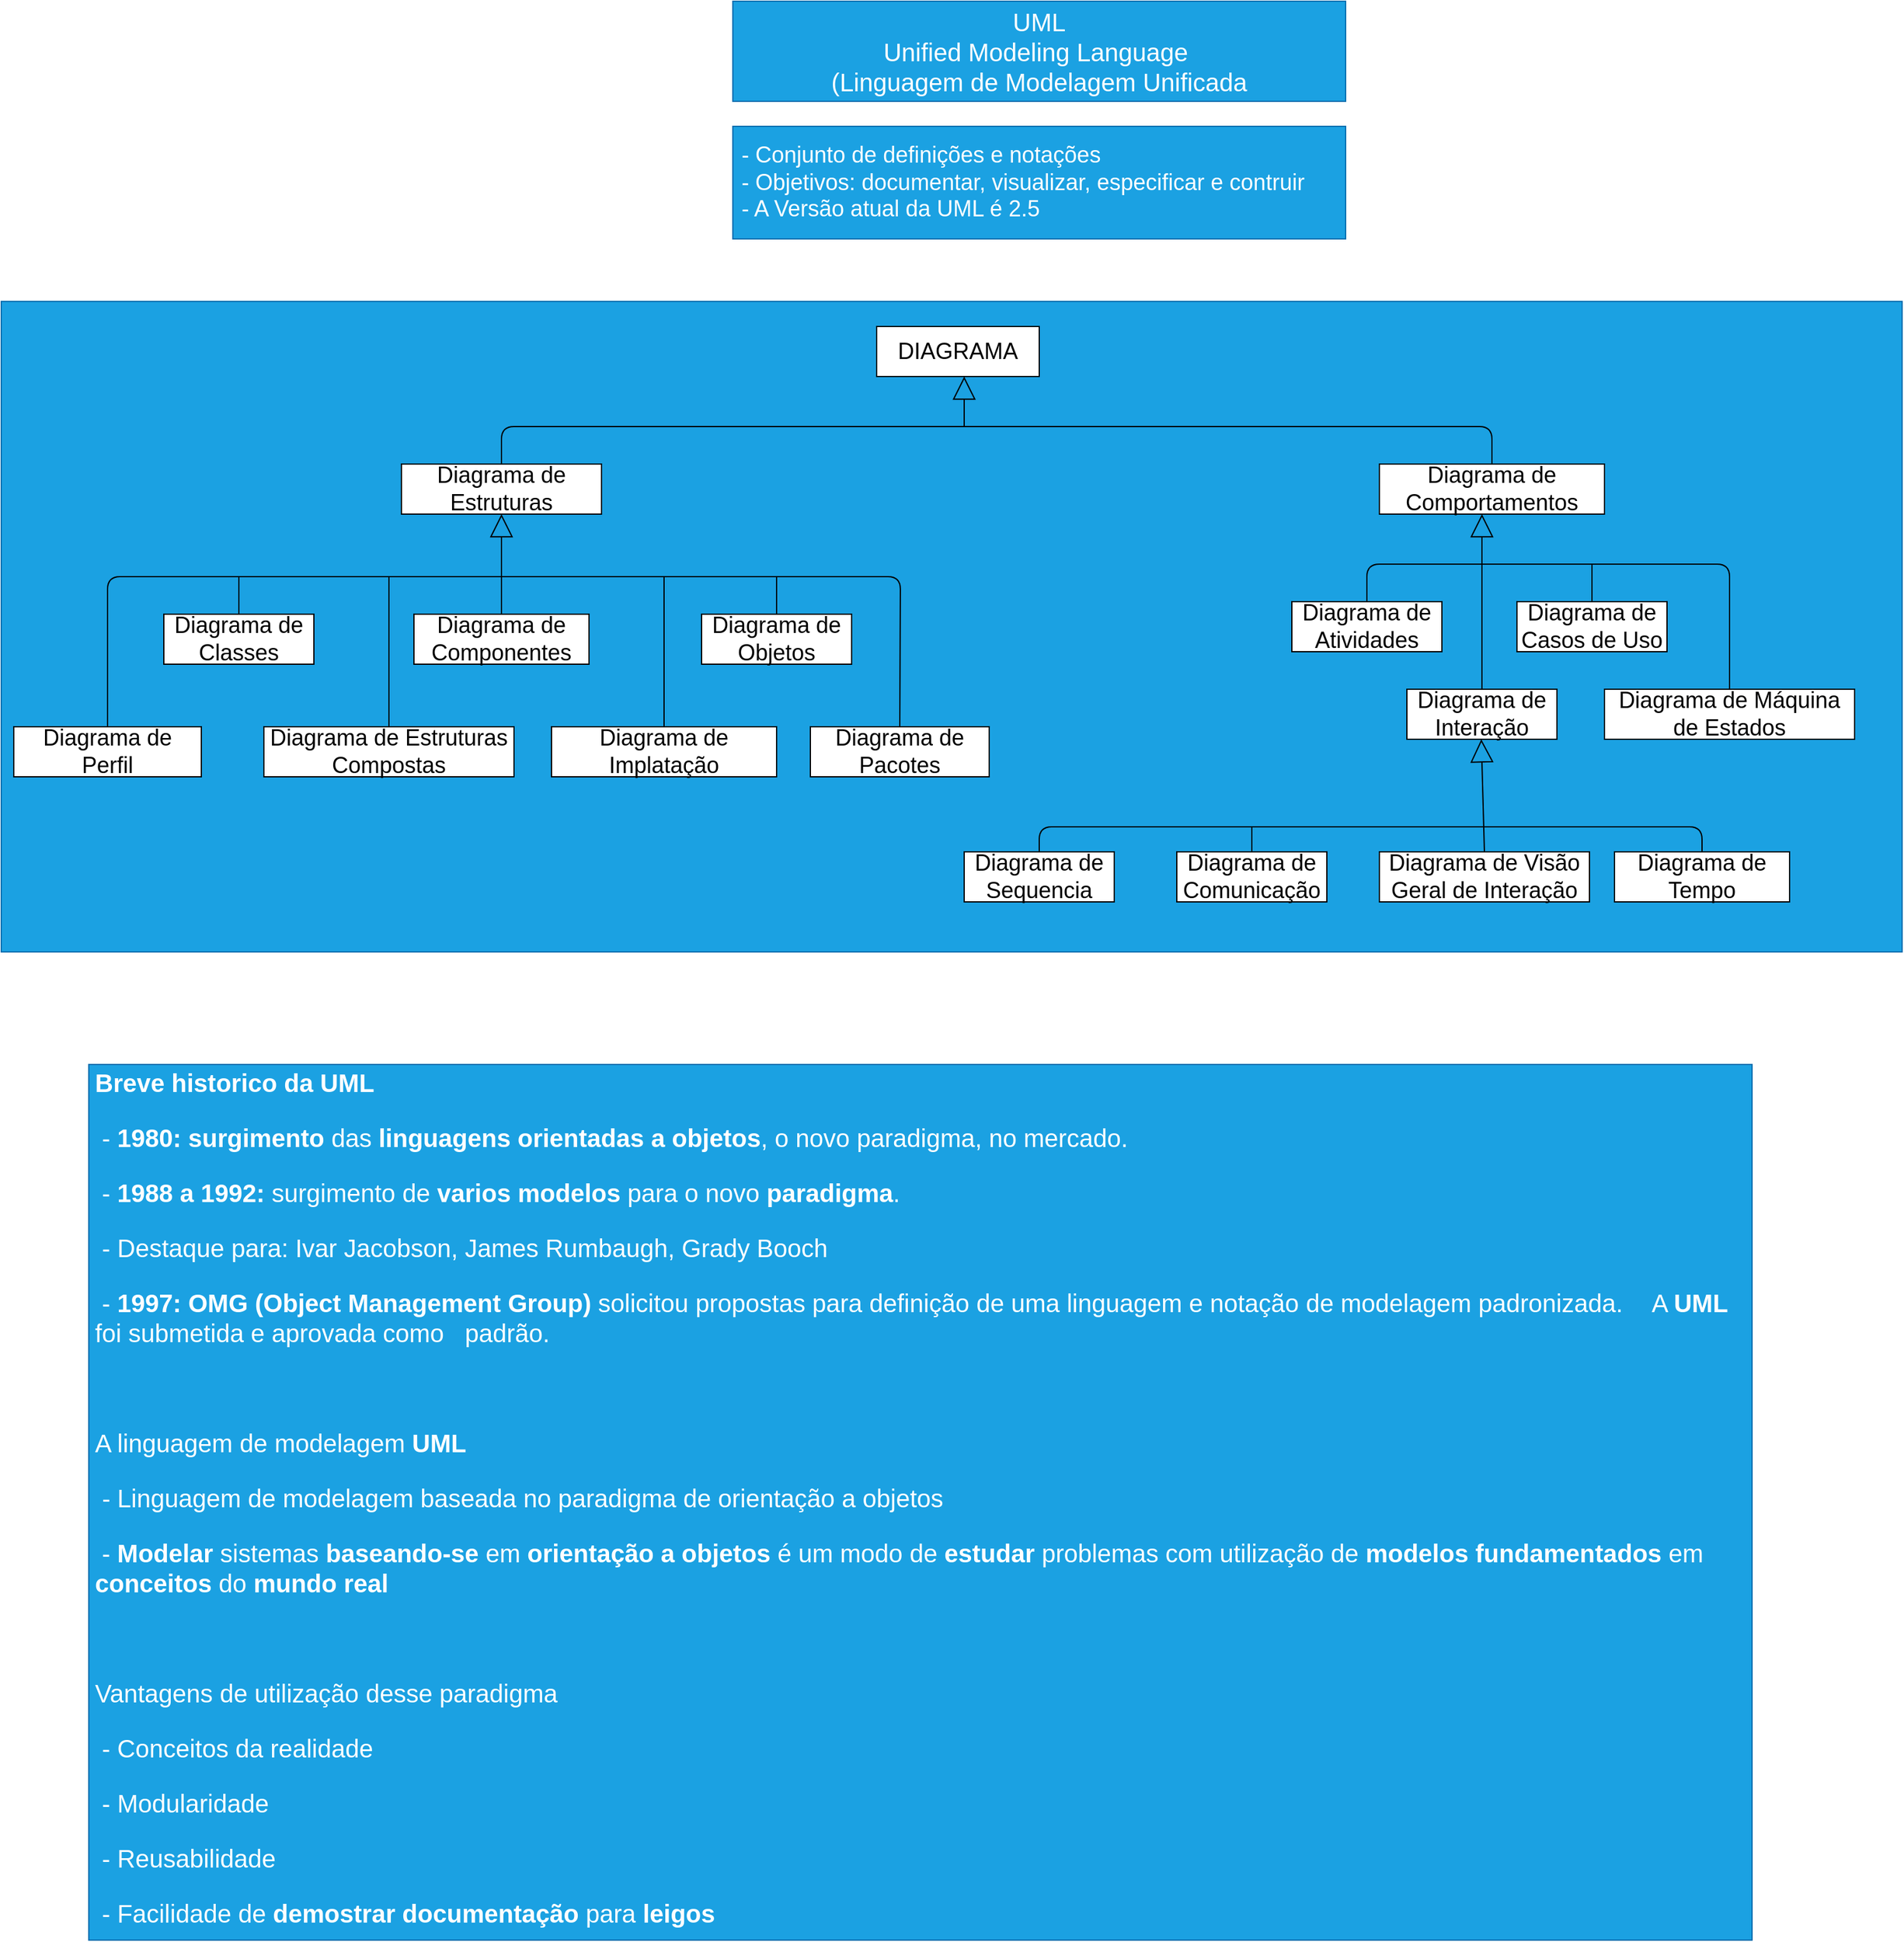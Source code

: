 <mxfile>
    <diagram id="_flx_zugoyVMeXk7aOnS" name="Introdução a UML">
        <mxGraphModel dx="1374" dy="798" grid="1" gridSize="10" guides="1" tooltips="1" connect="1" arrows="1" fold="1" page="1" pageScale="1" pageWidth="1654" pageHeight="2336" math="0" shadow="0">
            <root>
                <mxCell id="0"/>
                <mxCell id="1" parent="0"/>
                <mxCell id="41" value="" style="rounded=0;whiteSpace=wrap;html=1;fontSize=20;fillColor=#1ba1e2;fontColor=#ffffff;strokeColor=#006EAF;" vertex="1" parent="1">
                    <mxGeometry x="80" y="260" width="1520" height="520" as="geometry"/>
                </mxCell>
                <mxCell id="2" value="UML&lt;br style=&quot;font-size: 20px&quot;&gt;Unified Modeling Language&amp;nbsp;&lt;br&gt;(Linguagem de Modelagem Unificada&lt;br&gt;" style="text;html=1;strokeColor=#006EAF;fillColor=#1ba1e2;align=center;verticalAlign=middle;whiteSpace=wrap;rounded=0;fontSize=20;fontColor=#ffffff;" vertex="1" parent="1">
                    <mxGeometry x="665" y="20" width="490" height="80" as="geometry"/>
                </mxCell>
                <mxCell id="4" value="&amp;nbsp;- Conjunto de definições e notações&lt;br&gt;&amp;nbsp;- Objetivos: documentar, visualizar, especificar e contruir&lt;br&gt;&amp;nbsp;- A Versão atual da UML é 2.5" style="text;html=1;strokeColor=#006EAF;fillColor=#1ba1e2;align=left;verticalAlign=middle;whiteSpace=wrap;rounded=0;fontSize=18;fontColor=#ffffff;" vertex="1" parent="1">
                    <mxGeometry x="665" y="120" width="490" height="90" as="geometry"/>
                </mxCell>
                <mxCell id="5" value="DIAGRAMA" style="rounded=0;whiteSpace=wrap;html=1;fontSize=18;" vertex="1" parent="1">
                    <mxGeometry x="780" y="280" width="130" height="40" as="geometry"/>
                </mxCell>
                <mxCell id="22" style="edgeStyle=none;html=1;entryX=0.5;entryY=0;entryDx=0;entryDy=0;fontSize=18;endArrow=none;endFill=0;" edge="1" parent="1" source="6" target="7">
                    <mxGeometry relative="1" as="geometry">
                        <Array as="points">
                            <mxPoint x="480" y="360"/>
                            <mxPoint x="1272" y="360"/>
                        </Array>
                    </mxGeometry>
                </mxCell>
                <mxCell id="6" value="Diagrama de Estruturas" style="rounded=0;whiteSpace=wrap;html=1;fontSize=18;" vertex="1" parent="1">
                    <mxGeometry x="400" y="390" width="160" height="40" as="geometry"/>
                </mxCell>
                <mxCell id="7" value="Diagrama de Comportamentos" style="rounded=0;whiteSpace=wrap;html=1;fontSize=18;" vertex="1" parent="1">
                    <mxGeometry x="1182" y="390" width="180" height="40" as="geometry"/>
                </mxCell>
                <mxCell id="18" style="edgeStyle=none;html=1;exitX=0.5;exitY=0;exitDx=0;exitDy=0;fontSize=18;endArrow=none;endFill=0;" edge="1" parent="1" source="8">
                    <mxGeometry relative="1" as="geometry">
                        <mxPoint x="270" y="480" as="targetPoint"/>
                    </mxGeometry>
                </mxCell>
                <mxCell id="8" value="Diagrama de Classes" style="rounded=0;whiteSpace=wrap;html=1;fontSize=18;" vertex="1" parent="1">
                    <mxGeometry x="210" y="510" width="120" height="40" as="geometry"/>
                </mxCell>
                <mxCell id="9" value="Diagrama de Componentes" style="rounded=0;whiteSpace=wrap;html=1;fontSize=18;" vertex="1" parent="1">
                    <mxGeometry x="410" y="510" width="140" height="40" as="geometry"/>
                </mxCell>
                <mxCell id="19" style="edgeStyle=none;html=1;exitX=0.5;exitY=0;exitDx=0;exitDy=0;fontSize=18;endArrow=none;endFill=0;" edge="1" parent="1" source="10">
                    <mxGeometry relative="1" as="geometry">
                        <mxPoint x="700" y="480" as="targetPoint"/>
                    </mxGeometry>
                </mxCell>
                <mxCell id="10" value="Diagrama de Objetos" style="rounded=0;whiteSpace=wrap;html=1;fontSize=18;" vertex="1" parent="1">
                    <mxGeometry x="640" y="510" width="120" height="40" as="geometry"/>
                </mxCell>
                <mxCell id="17" style="edgeStyle=none;html=1;exitX=0.5;exitY=0;exitDx=0;exitDy=0;entryX=0.5;entryY=0;entryDx=0;entryDy=0;fontSize=18;endArrow=none;endFill=0;" edge="1" parent="1" source="11" target="14">
                    <mxGeometry relative="1" as="geometry">
                        <Array as="points">
                            <mxPoint x="165" y="480"/>
                            <mxPoint x="799" y="480"/>
                        </Array>
                    </mxGeometry>
                </mxCell>
                <mxCell id="11" value="Diagrama de Perfil" style="rounded=0;whiteSpace=wrap;html=1;fontSize=18;" vertex="1" parent="1">
                    <mxGeometry x="90" y="600" width="150" height="40" as="geometry"/>
                </mxCell>
                <mxCell id="21" style="edgeStyle=none;html=1;fontSize=18;endArrow=none;endFill=0;" edge="1" parent="1" source="12">
                    <mxGeometry relative="1" as="geometry">
                        <mxPoint x="390" y="480" as="targetPoint"/>
                    </mxGeometry>
                </mxCell>
                <mxCell id="12" value="Diagrama de Estruturas Compostas" style="rounded=0;whiteSpace=wrap;html=1;fontSize=18;" vertex="1" parent="1">
                    <mxGeometry x="290" y="600" width="200" height="40" as="geometry"/>
                </mxCell>
                <mxCell id="20" style="edgeStyle=none;html=1;exitX=0.5;exitY=0;exitDx=0;exitDy=0;fontSize=18;endArrow=none;endFill=0;" edge="1" parent="1" source="13">
                    <mxGeometry relative="1" as="geometry">
                        <mxPoint x="610" y="480" as="targetPoint"/>
                    </mxGeometry>
                </mxCell>
                <mxCell id="13" value="Diagrama de Implatação" style="rounded=0;whiteSpace=wrap;html=1;fontSize=18;" vertex="1" parent="1">
                    <mxGeometry x="520" y="600" width="180" height="40" as="geometry"/>
                </mxCell>
                <mxCell id="14" value="Diagrama de Pacotes" style="rounded=0;whiteSpace=wrap;html=1;fontSize=18;" vertex="1" parent="1">
                    <mxGeometry x="727" y="600" width="143" height="40" as="geometry"/>
                </mxCell>
                <mxCell id="16" value="" style="endArrow=block;endSize=16;endFill=0;html=1;fontSize=18;exitX=0.5;exitY=0;exitDx=0;exitDy=0;entryX=0.5;entryY=1;entryDx=0;entryDy=0;" edge="1" parent="1" source="9" target="6">
                    <mxGeometry width="160" relative="1" as="geometry">
                        <mxPoint x="490" y="480" as="sourcePoint"/>
                        <mxPoint x="650" y="480" as="targetPoint"/>
                    </mxGeometry>
                </mxCell>
                <mxCell id="23" value="" style="endArrow=block;endSize=16;endFill=0;html=1;fontSize=18;entryX=0.5;entryY=1;entryDx=0;entryDy=0;" edge="1" parent="1">
                    <mxGeometry width="160" relative="1" as="geometry">
                        <mxPoint x="850" y="360" as="sourcePoint"/>
                        <mxPoint x="850" y="320" as="targetPoint"/>
                    </mxGeometry>
                </mxCell>
                <mxCell id="34" style="edgeStyle=none;html=1;entryX=0.5;entryY=0;entryDx=0;entryDy=0;fontSize=18;endArrow=none;endFill=0;" edge="1" parent="1" source="24" target="27">
                    <mxGeometry relative="1" as="geometry">
                        <Array as="points">
                            <mxPoint x="1172" y="470"/>
                            <mxPoint x="1462" y="470"/>
                        </Array>
                    </mxGeometry>
                </mxCell>
                <mxCell id="24" value="Diagrama de Atividades" style="rounded=0;whiteSpace=wrap;html=1;fontSize=18;" vertex="1" parent="1">
                    <mxGeometry x="1112" y="500" width="120" height="40" as="geometry"/>
                </mxCell>
                <mxCell id="35" style="edgeStyle=none;html=1;exitX=0.5;exitY=0;exitDx=0;exitDy=0;fontSize=18;endArrow=none;endFill=0;" edge="1" parent="1" source="25">
                    <mxGeometry relative="1" as="geometry">
                        <mxPoint x="1352" y="470" as="targetPoint"/>
                    </mxGeometry>
                </mxCell>
                <mxCell id="25" value="Diagrama de Casos de Uso" style="rounded=0;whiteSpace=wrap;html=1;fontSize=18;" vertex="1" parent="1">
                    <mxGeometry x="1292" y="500" width="120" height="40" as="geometry"/>
                </mxCell>
                <mxCell id="26" value="Diagrama de Interação" style="rounded=0;whiteSpace=wrap;html=1;fontSize=18;" vertex="1" parent="1">
                    <mxGeometry x="1204" y="570" width="120" height="40" as="geometry"/>
                </mxCell>
                <mxCell id="27" value="Diagrama de Máquina de Estados" style="rounded=0;whiteSpace=wrap;html=1;fontSize=18;" vertex="1" parent="1">
                    <mxGeometry x="1362" y="570" width="200" height="40" as="geometry"/>
                </mxCell>
                <mxCell id="28" value="Diagrama de Sequencia" style="rounded=0;whiteSpace=wrap;html=1;fontSize=18;" vertex="1" parent="1">
                    <mxGeometry x="850" y="700" width="120" height="40" as="geometry"/>
                </mxCell>
                <mxCell id="38" style="edgeStyle=none;html=1;fontSize=18;endArrow=none;endFill=0;" edge="1" parent="1" source="29">
                    <mxGeometry relative="1" as="geometry">
                        <mxPoint x="1080" y="680" as="targetPoint"/>
                    </mxGeometry>
                </mxCell>
                <mxCell id="29" value="Diagrama de Comunicação" style="rounded=0;whiteSpace=wrap;html=1;fontSize=18;" vertex="1" parent="1">
                    <mxGeometry x="1020" y="700" width="120" height="40" as="geometry"/>
                </mxCell>
                <mxCell id="30" value="Diagrama de Visão Geral de Interação" style="rounded=0;whiteSpace=wrap;html=1;fontSize=18;" vertex="1" parent="1">
                    <mxGeometry x="1182" y="700" width="168" height="40" as="geometry"/>
                </mxCell>
                <mxCell id="36" style="edgeStyle=none;html=1;entryX=0.5;entryY=0;entryDx=0;entryDy=0;fontSize=18;endArrow=none;endFill=0;" edge="1" parent="1" source="32" target="28">
                    <mxGeometry relative="1" as="geometry">
                        <Array as="points">
                            <mxPoint x="1440" y="680"/>
                            <mxPoint x="910" y="680"/>
                        </Array>
                    </mxGeometry>
                </mxCell>
                <mxCell id="32" value="Diagrama de Tempo" style="rounded=0;whiteSpace=wrap;html=1;fontSize=18;" vertex="1" parent="1">
                    <mxGeometry x="1370" y="700" width="140" height="40" as="geometry"/>
                </mxCell>
                <mxCell id="33" value="" style="endArrow=block;endSize=16;endFill=0;html=1;fontSize=18;exitX=0.5;exitY=0;exitDx=0;exitDy=0;entryX=0.5;entryY=1;entryDx=0;entryDy=0;" edge="1" parent="1" source="26">
                    <mxGeometry width="160" relative="1" as="geometry">
                        <mxPoint x="1264" y="510" as="sourcePoint"/>
                        <mxPoint x="1264" y="430" as="targetPoint"/>
                    </mxGeometry>
                </mxCell>
                <mxCell id="37" value="" style="endArrow=block;endSize=16;endFill=0;html=1;fontSize=18;exitX=0.5;exitY=0;exitDx=0;exitDy=0;entryX=0.5;entryY=1;entryDx=0;entryDy=0;" edge="1" parent="1" source="30">
                    <mxGeometry width="160" relative="1" as="geometry">
                        <mxPoint x="1263.5" y="750" as="sourcePoint"/>
                        <mxPoint x="1263.5" y="610" as="targetPoint"/>
                    </mxGeometry>
                </mxCell>
                <mxCell id="39" value="&lt;h1 style=&quot;font-size: 20px&quot;&gt;&lt;font style=&quot;font-size: 20px&quot;&gt;Breve historico da UML&lt;/font&gt;&lt;/h1&gt;&lt;p style=&quot;font-size: 20px&quot;&gt;&amp;nbsp;- &lt;b&gt;1980: surgimento&lt;/b&gt; das &lt;b&gt;linguagens orientadas a objetos&lt;/b&gt;, o novo paradigma, no mercado.&lt;/p&gt;&lt;p style=&quot;font-size: 20px&quot;&gt;&amp;nbsp;- &lt;b&gt;1988 a 1992: &lt;/b&gt;surgimento de &lt;b&gt;varios modelos&lt;/b&gt; para o novo &lt;b&gt;paradigma&lt;/b&gt;.&lt;/p&gt;&lt;p style=&quot;font-size: 20px&quot;&gt;&amp;nbsp;- Destaque para: Ivar Jacobson, James Rumbaugh, Grady Booch&lt;/p&gt;&lt;p style=&quot;font-size: 20px&quot;&gt;&amp;nbsp;- &lt;b&gt;1997: OMG (Object Management Group) &lt;/b&gt;solicitou propostas para definição de uma linguagem e notação de modelagem padronizada. &lt;span style=&quot;white-space: pre&quot;&gt;&#9;&lt;/span&gt;A &lt;b&gt;UML&lt;/b&gt; foi submetida e aprovada como&amp;nbsp; &amp;nbsp;padrão.&lt;/p&gt;&lt;p style=&quot;font-size: 20px&quot;&gt;&lt;br&gt;&lt;/p&gt;&lt;p style=&quot;font-size: 20px&quot;&gt;A linguagem de modelagem &lt;b&gt;UML&lt;/b&gt;&lt;/p&gt;&lt;p style=&quot;font-size: 20px&quot;&gt;&lt;b&gt;&amp;nbsp;&lt;/b&gt;- Linguagem de modelagem baseada no paradigma de orientação a objetos&lt;/p&gt;&lt;p style=&quot;font-size: 20px&quot;&gt;&amp;nbsp;- &lt;b&gt;Modelar&lt;/b&gt; sistemas &lt;b&gt;baseando-se &lt;/b&gt;em &lt;b&gt;orientação a objetos&lt;/b&gt; é um modo de &lt;b&gt;estudar&lt;/b&gt; problemas com utilização de &lt;b&gt;modelos fundamentados&lt;/b&gt; em &lt;b&gt;conceitos&lt;/b&gt; do &lt;b&gt;mundo real&lt;/b&gt;&lt;/p&gt;&lt;p style=&quot;font-size: 20px&quot;&gt;&lt;b&gt;&lt;br&gt;&lt;/b&gt;&lt;/p&gt;&lt;p style=&quot;font-size: 20px&quot;&gt;Vantagens de utilização desse paradigma&lt;/p&gt;&lt;p style=&quot;font-size: 20px&quot;&gt;&amp;nbsp;- Conceitos da realidade&lt;/p&gt;&lt;p style=&quot;font-size: 20px&quot;&gt;&amp;nbsp;- Modularidade&lt;/p&gt;&lt;p style=&quot;font-size: 20px&quot;&gt;&amp;nbsp;- Reusabilidade&lt;/p&gt;&lt;p style=&quot;font-size: 20px&quot;&gt;&amp;nbsp;- Facilidade de &lt;b&gt;demostrar documentação&lt;/b&gt; para &lt;b&gt;leigos&lt;/b&gt;&lt;/p&gt;" style="text;html=1;strokeColor=#006EAF;fillColor=#1ba1e2;spacing=5;spacingTop=-20;whiteSpace=wrap;overflow=hidden;rounded=0;fontSize=18;fontColor=#ffffff;" vertex="1" parent="1">
                    <mxGeometry x="150" y="870" width="1330" height="700" as="geometry"/>
                </mxCell>
            </root>
        </mxGraphModel>
    </diagram>
    <diagram id="LQNcwnW98zHaksGb13tw" name="Tipos de Diagramas">
        <mxGraphModel dx="1374" dy="798" grid="1" gridSize="10" guides="1" tooltips="1" connect="1" arrows="1" fold="1" page="1" pageScale="1" pageWidth="1654" pageHeight="2336" math="0" shadow="0">
            <root>
                <mxCell id="ISQQdezIkPTUIYKw_h4--0"/>
                <mxCell id="ISQQdezIkPTUIYKw_h4--1" parent="ISQQdezIkPTUIYKw_h4--0"/>
                <mxCell id="ISQQdezIkPTUIYKw_h4--25" value="" style="rounded=0;whiteSpace=wrap;html=1;fontSize=20;fillColor=#1ba1e2;fontColor=#ffffff;strokeColor=#006EAF;" vertex="1" parent="ISQQdezIkPTUIYKw_h4--1">
                    <mxGeometry x="260" y="450" width="790" height="320" as="geometry"/>
                </mxCell>
                <mxCell id="ISQQdezIkPTUIYKw_h4--2" value="&lt;h1&gt;&lt;font style=&quot;font-size: 31px&quot;&gt;Metodo != Metodologia&lt;/font&gt;&lt;/h1&gt;&lt;p&gt;&lt;b&gt;Metodologia&lt;/b&gt; é o estudo dos metodos e especialmente dos metodos da ciencia&lt;/p&gt;&lt;p&gt;&lt;b&gt;Metodo&lt;/b&gt; é o modo de proceder, a maneira de agir(executar), o meio propriamente&lt;/p&gt;&lt;p&gt;A &lt;b&gt;UML&lt;/b&gt; é uma linguagem de modelagem, não uma metodologia. &lt;b&gt;UML&lt;/b&gt; não tem &lt;b&gt;noçoes de processo&lt;/b&gt;, que é uma parte importante de &lt;b&gt;metodologia&lt;/b&gt;.&lt;/p&gt;&lt;p&gt;(&lt;b&gt;FOWLER&lt;/b&gt;, M. e &lt;b&gt;SCOTT&lt;/b&gt;, K. UML Essencial.Bookman, 2a ed, p29)&lt;/p&gt;" style="text;html=1;strokeColor=#006EAF;fillColor=#1ba1e2;spacing=5;spacingTop=-20;whiteSpace=wrap;overflow=hidden;rounded=0;fontSize=20;fontColor=#ffffff;" vertex="1" parent="ISQQdezIkPTUIYKw_h4--1">
                    <mxGeometry x="260" y="60" width="760" height="320" as="geometry"/>
                </mxCell>
                <mxCell id="ISQQdezIkPTUIYKw_h4--3" value="&lt;font&gt;&lt;font style=&quot;font-size: 22px&quot;&gt;&lt;b&gt;Linguagem de Modelagem&lt;/b&gt;&lt;/font&gt;&lt;br&gt;&lt;br&gt;&amp;nbsp;- Por que utilizar diagramas.....&lt;br&gt;&lt;div style=&quot;font-size: 20px&quot;&gt;&lt;span&gt;&amp;nbsp;- O que essa figura representa?&lt;/span&gt;&lt;/div&gt;&lt;/font&gt;" style="text;html=1;strokeColor=none;fillColor=none;align=left;verticalAlign=middle;whiteSpace=wrap;rounded=0;fontSize=20;" vertex="1" parent="ISQQdezIkPTUIYKw_h4--1">
                    <mxGeometry x="320" y="450" width="530" height="110" as="geometry"/>
                </mxCell>
                <mxCell id="ISQQdezIkPTUIYKw_h4--4" value="" style="rounded=0;whiteSpace=wrap;html=1;fontSize=20;" vertex="1" parent="ISQQdezIkPTUIYKw_h4--1">
                    <mxGeometry x="400" y="640" width="120" height="60" as="geometry"/>
                </mxCell>
                <mxCell id="ISQQdezIkPTUIYKw_h4--5" value="" style="triangle;whiteSpace=wrap;html=1;fontSize=20;rotation=-90;direction=east;" vertex="1" parent="ISQQdezIkPTUIYKw_h4--1">
                    <mxGeometry x="430" y="550" width="60" height="120" as="geometry"/>
                </mxCell>
                <mxCell id="ISQQdezIkPTUIYKw_h4--6" value="" style="rounded=0;whiteSpace=wrap;html=1;fontSize=20;" vertex="1" parent="ISQQdezIkPTUIYKw_h4--1">
                    <mxGeometry x="450" y="660" width="20" height="40" as="geometry"/>
                </mxCell>
                <mxCell id="ISQQdezIkPTUIYKw_h4--8" value="" style="whiteSpace=wrap;html=1;aspect=fixed;fontSize=20;" vertex="1" parent="ISQQdezIkPTUIYKw_h4--1">
                    <mxGeometry x="490" y="660" width="20" height="20" as="geometry"/>
                </mxCell>
                <mxCell id="ISQQdezIkPTUIYKw_h4--9" value="" style="whiteSpace=wrap;html=1;aspect=fixed;fontSize=20;" vertex="1" parent="ISQQdezIkPTUIYKw_h4--1">
                    <mxGeometry x="410" y="660" width="20" height="20" as="geometry"/>
                </mxCell>
                <mxCell id="ISQQdezIkPTUIYKw_h4--11" value="- Simplificação da realidade ( representa uma casa)" style="text;html=1;strokeColor=none;fillColor=none;align=left;verticalAlign=middle;whiteSpace=wrap;rounded=0;fontSize=20;" vertex="1" parent="ISQQdezIkPTUIYKw_h4--1">
                    <mxGeometry x="320" y="720" width="490" height="30" as="geometry"/>
                </mxCell>
                <mxCell id="ISQQdezIkPTUIYKw_h4--12" value="&lt;font style=&quot;font-size: 22px&quot;&gt;&lt;b&gt;Quando devemos utlizar os diagramas?&lt;br&gt;&lt;/b&gt;&lt;/font&gt;&amp;nbsp;&lt;br&gt;&amp;nbsp;- Transmissão de ideias&lt;br&gt;&amp;nbsp;- Documentação&lt;br&gt;&amp;nbsp;- Especificação, elaboração&lt;br&gt;&amp;nbsp;- Construção" style="text;html=1;strokeColor=#006EAF;fillColor=#1ba1e2;align=left;verticalAlign=middle;whiteSpace=wrap;rounded=0;fontSize=20;fontColor=#ffffff;" vertex="1" parent="ISQQdezIkPTUIYKw_h4--1">
                    <mxGeometry x="260" y="800" width="550" height="160" as="geometry"/>
                </mxCell>
                <mxCell id="ISQQdezIkPTUIYKw_h4--13" value="&lt;font style=&quot;font-size: 22px&quot;&gt;&lt;b&gt;Diagramas UML que serão apresentados&lt;/b&gt;&lt;/font&gt;&lt;br&gt;&amp;nbsp;&lt;br&gt;&amp;nbsp;- Diagrama de Caso de Uso&lt;br&gt;&amp;nbsp;- Diagrama de Classes&lt;br&gt;&amp;nbsp;- Diagrama de Objetos&lt;br&gt;&amp;nbsp;- Diagrama de Componentes&lt;br&gt;&amp;nbsp;- Diagrama de Implantação&lt;br&gt;&amp;nbsp;- Diagrama de Sequencia&lt;br&gt;&amp;nbsp;- Diagrama de Comunicação (Colaboração)&lt;br&gt;&amp;nbsp;- Diagrama de Atividade&lt;br&gt;&amp;nbsp;- Diagrama de Estados" style="text;html=1;strokeColor=#006EAF;fillColor=#1ba1e2;align=left;verticalAlign=middle;whiteSpace=wrap;rounded=0;fontSize=20;fontColor=#ffffff;" vertex="1" parent="ISQQdezIkPTUIYKw_h4--1">
                    <mxGeometry x="260" y="990" width="550" height="310" as="geometry"/>
                </mxCell>
                <mxCell id="ISQQdezIkPTUIYKw_h4--14" value="&lt;font style=&quot;font-size: 22px&quot;&gt;&lt;b&gt;Tipos de diagramas&lt;br&gt;&lt;/b&gt;&lt;/font&gt;&amp;nbsp;&lt;br&gt;&amp;nbsp;- Visões estaticas: diagramas de &lt;b&gt;caso de uso, classe, objeto e componente&lt;br&gt;&lt;br&gt;&amp;nbsp;&lt;/b&gt;- Visões dinamicas: diagramas de&lt;b&gt; sequencia, colaboração, estado, atividade e implantação&lt;br&gt;&lt;br&gt;&lt;br&gt;&amp;nbsp;É necessario utilizar todos os diagramas? NÃÃÃÃO&lt;br&gt;&lt;/b&gt;" style="text;html=1;strokeColor=#006EAF;fillColor=#1ba1e2;align=left;verticalAlign=middle;whiteSpace=wrap;rounded=0;fontSize=20;fontColor=#ffffff;" vertex="1" parent="ISQQdezIkPTUIYKw_h4--1">
                    <mxGeometry x="260" y="1320" width="940" height="220" as="geometry"/>
                </mxCell>
                <mxCell id="ISQQdezIkPTUIYKw_h4--15" value="&lt;font style=&quot;font-size: 22px&quot;&gt;&lt;b&gt;Processo da UML&lt;/b&gt;&lt;/font&gt;&lt;br&gt;&lt;br&gt;&amp;nbsp;- Sugestão de processo da OMG (Object management Group)&lt;br&gt;&lt;span style=&quot;white-space: pre&quot;&gt;&#9;&lt;/span&gt;- Etapas do processo&lt;br&gt;&lt;br&gt;&amp;nbsp;&lt;b&gt;Concepção -&amp;gt; Definição -&amp;gt; Contrução&amp;nbsp; -&amp;gt;&amp;nbsp; Finalização&lt;/b&gt;" style="text;html=1;strokeColor=#006EAF;fillColor=#1ba1e2;align=left;verticalAlign=middle;whiteSpace=wrap;rounded=0;fontSize=20;fontColor=#ffffff;" vertex="1" parent="ISQQdezIkPTUIYKw_h4--1">
                    <mxGeometry x="260" y="1570" width="690" height="190" as="geometry"/>
                </mxCell>
                <mxCell id="ISQQdezIkPTUIYKw_h4--16" value="&lt;font style=&quot;font-size: 22px&quot;&gt;&lt;b&gt;Caracteristicas do processo exigidas pela UML para sua aplicação&lt;/b&gt;&lt;/font&gt;&lt;br&gt;&lt;br&gt;&amp;nbsp;- Orientado a casos de uso (Funcionalidade)&lt;br&gt;&lt;br&gt;&amp;nbsp;- Centrado na arquitetura&lt;br&gt;&lt;br&gt;&amp;nbsp;- Iterativo e incremental" style="text;html=1;strokeColor=#006EAF;fillColor=#1ba1e2;align=left;verticalAlign=middle;whiteSpace=wrap;rounded=0;fontSize=20;fontColor=#ffffff;" vertex="1" parent="ISQQdezIkPTUIYKw_h4--1">
                    <mxGeometry x="260" y="1790" width="700" height="210" as="geometry"/>
                </mxCell>
                <mxCell id="ISQQdezIkPTUIYKw_h4--17" value="&lt;font style=&quot;font-size: 22px&quot;&gt;&lt;b&gt;Concepção&lt;/b&gt;&lt;/font&gt;&lt;br&gt;&amp;nbsp;- Palno de negocios&lt;br&gt;&amp;nbsp;- Definição do escopo do projeto&lt;br&gt;&amp;nbsp;- Definir proximos passos a serem tomados&lt;br&gt;&lt;br&gt;&amp;nbsp;Ex: Sistema para controle de uma video locadora" style="text;html=1;strokeColor=#006EAF;fillColor=#1ba1e2;align=left;verticalAlign=middle;whiteSpace=wrap;rounded=0;fontSize=20;fontColor=#ffffff;" vertex="1" parent="ISQQdezIkPTUIYKw_h4--1">
                    <mxGeometry x="260" y="2020" width="700" height="210" as="geometry"/>
                </mxCell>
                <mxCell id="ISQQdezIkPTUIYKw_h4--18" value="&lt;font style=&quot;font-size: 22px&quot;&gt;&lt;b&gt;Definição&amp;nbsp;&lt;br&gt;&lt;/b&gt;&lt;/font&gt;&amp;nbsp;- Captura de requisitos&lt;br&gt;&lt;br&gt;&amp;nbsp;- Definição dos casos de usos&lt;br&gt;&amp;nbsp;&lt;span style=&quot;white-space: pre&quot;&gt;&#9;&lt;/span&gt;- O que sãocasos de uso?&amp;nbsp;&lt;br&gt;&lt;br&gt;&amp;nbsp;- Qual a importancia dos casos de uso?&lt;br&gt;&lt;span style=&quot;white-space: pre&quot;&gt;&#9;&lt;/span&gt;- Capturam requisitos funcionais&lt;br&gt;&lt;span style=&quot;white-space: pre&quot;&gt;&#9;&lt;/span&gt;- Direcionam a implementação e os testes&lt;br&gt;&lt;br&gt;- Definição de modelo de dominio do sistema&lt;br&gt;&lt;br&gt;&amp;nbsp;Ex: Na video locadora ha funcionarios que mantem a loja e realizam o atendimento dos clientes. O atendimento abrange o aluguel de fimes até consultas sobre disponibilidade, queremos tambem possibilitar que os clientes consultem eles mesmos os filmes disponiveis para aluguel, em computadores distribuidos pela loja." style="text;html=1;strokeColor=#006EAF;fillColor=#1ba1e2;align=left;verticalAlign=middle;whiteSpace=wrap;rounded=0;fontSize=20;fontColor=#ffffff;" vertex="1" parent="ISQQdezIkPTUIYKw_h4--1">
                    <mxGeometry x="260" y="2260" width="975" height="420" as="geometry"/>
                </mxCell>
                <mxCell id="ISQQdezIkPTUIYKw_h4--19" value="&lt;font style=&quot;font-size: 22px&quot;&gt;&lt;b&gt;Construção e Finalização&lt;/b&gt;&lt;/font&gt;&lt;br&gt;&lt;br&gt;&amp;nbsp;- Iterações&lt;br&gt;&lt;span style=&quot;white-space: pre&quot;&gt;&#9;&lt;/span&gt;- O que sera desenvolvido em cada etapa?&lt;br&gt;&lt;br&gt;&amp;nbsp;- Transição&lt;br&gt;&lt;span style=&quot;white-space: pre&quot;&gt;&#9;&lt;/span&gt;- Fase de aperfeiçoamento" style="text;html=1;strokeColor=#006EAF;fillColor=#1ba1e2;align=left;verticalAlign=middle;whiteSpace=wrap;rounded=0;fontSize=20;fontColor=#ffffff;" vertex="1" parent="ISQQdezIkPTUIYKw_h4--1">
                    <mxGeometry x="260" y="2710" width="700" height="210" as="geometry"/>
                </mxCell>
                <mxCell id="ISQQdezIkPTUIYKw_h4--20" value="&lt;font style=&quot;font-size: 22px&quot;&gt;&lt;b&gt;Modelagem estatica&lt;/b&gt;&lt;/font&gt;&lt;br&gt;&lt;br&gt;&amp;nbsp;- Na modelagem estatica procuramos capturar o comportamento do sistema, suas caracteristicas e a relação entre funcionalidades e objetos.&lt;br&gt;&lt;br&gt;&amp;nbsp;- Diagramas que devem ser usados para a modelagem estatica: &lt;b&gt;Caso de uso, Classe, Objeto e Componente&lt;/b&gt;" style="text;html=1;strokeColor=#006EAF;fillColor=#1ba1e2;align=left;verticalAlign=middle;whiteSpace=wrap;rounded=0;fontSize=20;fontColor=#ffffff;" vertex="1" parent="ISQQdezIkPTUIYKw_h4--1">
                    <mxGeometry x="258" y="2980" width="1400" height="210" as="geometry"/>
                </mxCell>
                <mxCell id="ISQQdezIkPTUIYKw_h4--21" value="&lt;font style=&quot;font-size: 22px&quot;&gt;&lt;b&gt;Modelagem dinamica&lt;/b&gt;&lt;/font&gt;&lt;br&gt;&lt;br&gt;- Na modelagem dinamica procuramos &lt;b&gt;capturar&lt;/b&gt; o &lt;b&gt;comportamento&lt;/b&gt; que um sistema tem a longo do tempo.&lt;br&gt;&lt;br&gt;- O &lt;b&gt;comportamento&lt;/b&gt; de sistemas &lt;b&gt;orientados a objetos&lt;/b&gt; pode ser observado pela &lt;b&gt;comunicação&lt;/b&gt; entre os &lt;b&gt;objetos&lt;/b&gt;(entre outas formas)&lt;br&gt;&lt;br&gt;- &lt;b&gt;Troca de mensagens&lt;/b&gt; é um &lt;b&gt;relacionamento dinamico&lt;/b&gt; entre os objetos ( uma interação entre eles)&lt;br&gt;&lt;br&gt;- A Comunicação entre objetos ocorre pela &quot;Troca de mensagens&quot;&lt;br&gt;&lt;br&gt;- Diagramas que devem ser usados para a modelagem dinamica: &lt;b&gt;Sequencia - Colaboração - Estados - Atividades&lt;br&gt;&lt;/b&gt;&lt;br&gt;- Mensagens&lt;br&gt;&lt;span style=&quot;white-space: pre&quot;&gt;&#9;&lt;/span&gt;- Forma de comunicação entre dois objetos&lt;br&gt;&lt;span style=&quot;white-space: pre&quot;&gt;&#9;&lt;/span&gt;- &quot;Manda&quot; um objeto fazer algo&lt;br&gt;&lt;span style=&quot;white-space: pre&quot;&gt;&#9;&lt;/span&gt;- É implentada como uma chamada de operação&lt;br&gt;&lt;span style=&quot;white-space: pre&quot;&gt;&#9;&lt;/span&gt;- Durante a fase de análise, uma mensagem pode ser vista como a solicitação de um serviço/informação&lt;br&gt;&lt;span style=&quot;white-space: pre&quot;&gt;&#9;&lt;/span&gt;- Em programação, uma mensagem é a invocação de metodo(operação), ou seja , chamada de uma função.&lt;br&gt;&lt;br&gt;- Mensagem representação simbolica&lt;br&gt;&lt;span style=&quot;white-space: pre&quot;&gt;&#9;&lt;/span&gt;&lt;br&gt;&lt;span style=&quot;white-space: pre&quot;&gt;&#9;&lt;/span&gt;&lt;span style=&quot;white-space: pre&quot;&gt;&#9;&lt;/span&gt;&lt;span style=&quot;white-space: pre&quot;&gt;&#9;&lt;/span&gt;&amp;nbsp;- simples: representa uma mensagem num nivel simplificado, sem revelar maiores detalhes&lt;br&gt;&lt;br&gt;&lt;span style=&quot;white-space: pre&quot;&gt;&#9;&lt;/span&gt;&lt;span style=&quot;white-space: pre&quot;&gt;&#9;&lt;/span&gt;&lt;span style=&quot;white-space: pre&quot;&gt;&#9;&lt;/span&gt;- sincrona: implementada como uma chamada de função, onde quem chama aguarda o fim da operação para continuar a execução&lt;br&gt;&lt;br&gt;&lt;span style=&quot;white-space: pre&quot;&gt;&#9;&lt;/span&gt;&lt;span style=&quot;white-space: pre&quot;&gt;&#9;&lt;/span&gt;&lt;span style=&quot;white-space: pre&quot;&gt;&#9;&lt;/span&gt;- assincrona: implementada como uma chamada de função, onde quem chama não aguarda o fim da operação para continuar sua execução" style="text;html=1;strokeColor=#006EAF;fillColor=#1ba1e2;align=left;verticalAlign=middle;whiteSpace=wrap;rounded=0;fontSize=20;fontColor=#ffffff;" vertex="1" parent="ISQQdezIkPTUIYKw_h4--1">
                    <mxGeometry x="260" y="3210" width="1405" height="640" as="geometry"/>
                </mxCell>
                <mxCell id="ISQQdezIkPTUIYKw_h4--22" value="" style="endArrow=open;endSize=16;endFill=0;html=1;fontSize=20;strokeWidth=2;" edge="1" parent="ISQQdezIkPTUIYKw_h4--1">
                    <mxGeometry width="160" relative="1" as="geometry">
                        <mxPoint x="280" y="3740" as="sourcePoint"/>
                        <mxPoint x="385" y="3740" as="targetPoint"/>
                        <Array as="points">
                            <mxPoint x="355" y="3740"/>
                        </Array>
                    </mxGeometry>
                </mxCell>
                <mxCell id="ISQQdezIkPTUIYKw_h4--23" value="" style="endArrow=block;endSize=16;endFill=1;html=1;fontSize=20;" edge="1" parent="ISQQdezIkPTUIYKw_h4--1">
                    <mxGeometry width="160" relative="1" as="geometry">
                        <mxPoint x="280" y="3780" as="sourcePoint"/>
                        <mxPoint x="385" y="3780" as="targetPoint"/>
                        <Array as="points">
                            <mxPoint x="355" y="3780"/>
                        </Array>
                    </mxGeometry>
                </mxCell>
                <mxCell id="ISQQdezIkPTUIYKw_h4--24" value="" style="endArrow=openAsync;endSize=16;endFill=0;html=1;fontSize=20;strokeWidth=2;" edge="1" parent="ISQQdezIkPTUIYKw_h4--1">
                    <mxGeometry width="160" relative="1" as="geometry">
                        <mxPoint x="280" y="3830" as="sourcePoint"/>
                        <mxPoint x="385" y="3830" as="targetPoint"/>
                        <Array as="points">
                            <mxPoint x="355" y="3830"/>
                        </Array>
                    </mxGeometry>
                </mxCell>
            </root>
        </mxGraphModel>
    </diagram>
</mxfile>